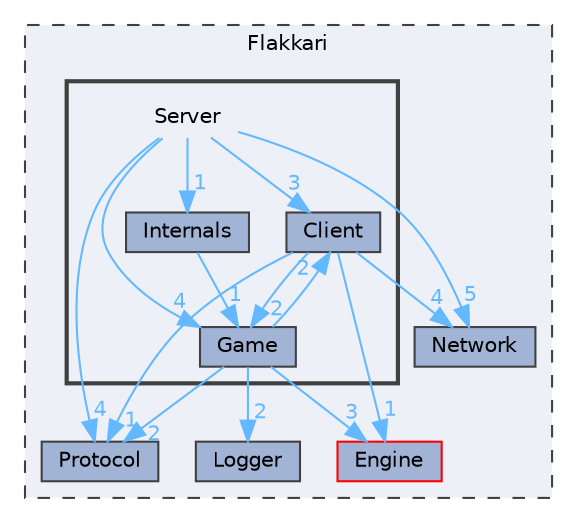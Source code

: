digraph "Flakkari/Server"
{
 // LATEX_PDF_SIZE
  bgcolor="transparent";
  edge [fontname=Helvetica,fontsize=10,labelfontname=Helvetica,labelfontsize=10];
  node [fontname=Helvetica,fontsize=10,shape=box,height=0.2,width=0.4];
  compound=true
  subgraph clusterdir_7252f805497af2c98d8ae536646df97b {
    graph [ bgcolor="#edf0f7", pencolor="grey25", label="Flakkari", fontname=Helvetica,fontsize=10 style="filled,dashed", URL="dir_7252f805497af2c98d8ae536646df97b.html",tooltip=""]
  dir_45889462d704ec0e5c2ce024817bc167 [label="Logger", fillcolor="#a2b4d6", color="grey25", style="filled", URL="dir_45889462d704ec0e5c2ce024817bc167.html",tooltip=""];
  dir_a8832efbf453ed375786272748b42b6e [label="Engine", fillcolor="#a2b4d6", color="red", style="filled", URL="dir_a8832efbf453ed375786272748b42b6e.html",tooltip=""];
  dir_c5bb1fc07982e0126fd8087c13a737b0 [label="Protocol", fillcolor="#a2b4d6", color="grey25", style="filled", URL="dir_c5bb1fc07982e0126fd8087c13a737b0.html",tooltip=""];
  dir_dc3bc5b104a4f9709e6dd6d8ef9cb2d5 [label="Network", fillcolor="#a2b4d6", color="grey25", style="filled", URL="dir_dc3bc5b104a4f9709e6dd6d8ef9cb2d5.html",tooltip=""];
  subgraph clusterdir_b45b4f7f86949fcdbe13543d457ee769 {
    graph [ bgcolor="#edf0f7", pencolor="grey25", label="", fontname=Helvetica,fontsize=10 style="filled,bold", URL="dir_b45b4f7f86949fcdbe13543d457ee769.html",tooltip=""]
    dir_b45b4f7f86949fcdbe13543d457ee769 [shape=plaintext, label="Server"];
  dir_7e06220f9d8ad8af8703f9c9be194f68 [label="Client", fillcolor="#a2b4d6", color="grey25", style="filled", URL="dir_7e06220f9d8ad8af8703f9c9be194f68.html",tooltip=""];
  dir_96390089ad122cc0e79a3d516a8e4be8 [label="Game", fillcolor="#a2b4d6", color="grey25", style="filled", URL="dir_96390089ad122cc0e79a3d516a8e4be8.html",tooltip=""];
  dir_74e769d2151983ba157e4b397e94e5a6 [label="Internals", fillcolor="#a2b4d6", color="grey25", style="filled", URL="dir_74e769d2151983ba157e4b397e94e5a6.html",tooltip=""];
  }
  }
  dir_b45b4f7f86949fcdbe13543d457ee769->dir_74e769d2151983ba157e4b397e94e5a6 [headlabel="1", labeldistance=1.5 headhref="dir_000015_000010.html" href="dir_000015_000010.html" color="steelblue1" fontcolor="steelblue1"];
  dir_b45b4f7f86949fcdbe13543d457ee769->dir_7e06220f9d8ad8af8703f9c9be194f68 [headlabel="3", labeldistance=1.5 headhref="dir_000015_000003.html" href="dir_000015_000003.html" color="steelblue1" fontcolor="steelblue1"];
  dir_b45b4f7f86949fcdbe13543d457ee769->dir_96390089ad122cc0e79a3d516a8e4be8 [headlabel="4", labeldistance=1.5 headhref="dir_000015_000009.html" href="dir_000015_000009.html" color="steelblue1" fontcolor="steelblue1"];
  dir_b45b4f7f86949fcdbe13543d457ee769->dir_c5bb1fc07982e0126fd8087c13a737b0 [headlabel="4", labeldistance=1.5 headhref="dir_000015_000014.html" href="dir_000015_000014.html" color="steelblue1" fontcolor="steelblue1"];
  dir_b45b4f7f86949fcdbe13543d457ee769->dir_dc3bc5b104a4f9709e6dd6d8ef9cb2d5 [headlabel="5", labeldistance=1.5 headhref="dir_000015_000013.html" href="dir_000015_000013.html" color="steelblue1" fontcolor="steelblue1"];
  dir_7e06220f9d8ad8af8703f9c9be194f68->dir_96390089ad122cc0e79a3d516a8e4be8 [headlabel="2", labeldistance=1.5 headhref="dir_000003_000009.html" href="dir_000003_000009.html" color="steelblue1" fontcolor="steelblue1"];
  dir_7e06220f9d8ad8af8703f9c9be194f68->dir_a8832efbf453ed375786272748b42b6e [headlabel="1", labeldistance=1.5 headhref="dir_000003_000006.html" href="dir_000003_000006.html" color="steelblue1" fontcolor="steelblue1"];
  dir_7e06220f9d8ad8af8703f9c9be194f68->dir_c5bb1fc07982e0126fd8087c13a737b0 [headlabel="1", labeldistance=1.5 headhref="dir_000003_000014.html" href="dir_000003_000014.html" color="steelblue1" fontcolor="steelblue1"];
  dir_7e06220f9d8ad8af8703f9c9be194f68->dir_dc3bc5b104a4f9709e6dd6d8ef9cb2d5 [headlabel="4", labeldistance=1.5 headhref="dir_000003_000013.html" href="dir_000003_000013.html" color="steelblue1" fontcolor="steelblue1"];
  dir_96390089ad122cc0e79a3d516a8e4be8->dir_45889462d704ec0e5c2ce024817bc167 [headlabel="2", labeldistance=1.5 headhref="dir_000009_000011.html" href="dir_000009_000011.html" color="steelblue1" fontcolor="steelblue1"];
  dir_96390089ad122cc0e79a3d516a8e4be8->dir_7e06220f9d8ad8af8703f9c9be194f68 [headlabel="2", labeldistance=1.5 headhref="dir_000009_000003.html" href="dir_000009_000003.html" color="steelblue1" fontcolor="steelblue1"];
  dir_96390089ad122cc0e79a3d516a8e4be8->dir_a8832efbf453ed375786272748b42b6e [headlabel="3", labeldistance=1.5 headhref="dir_000009_000006.html" href="dir_000009_000006.html" color="steelblue1" fontcolor="steelblue1"];
  dir_96390089ad122cc0e79a3d516a8e4be8->dir_c5bb1fc07982e0126fd8087c13a737b0 [headlabel="2", labeldistance=1.5 headhref="dir_000009_000014.html" href="dir_000009_000014.html" color="steelblue1" fontcolor="steelblue1"];
  dir_74e769d2151983ba157e4b397e94e5a6->dir_96390089ad122cc0e79a3d516a8e4be8 [headlabel="1", labeldistance=1.5 headhref="dir_000010_000009.html" href="dir_000010_000009.html" color="steelblue1" fontcolor="steelblue1"];
}
